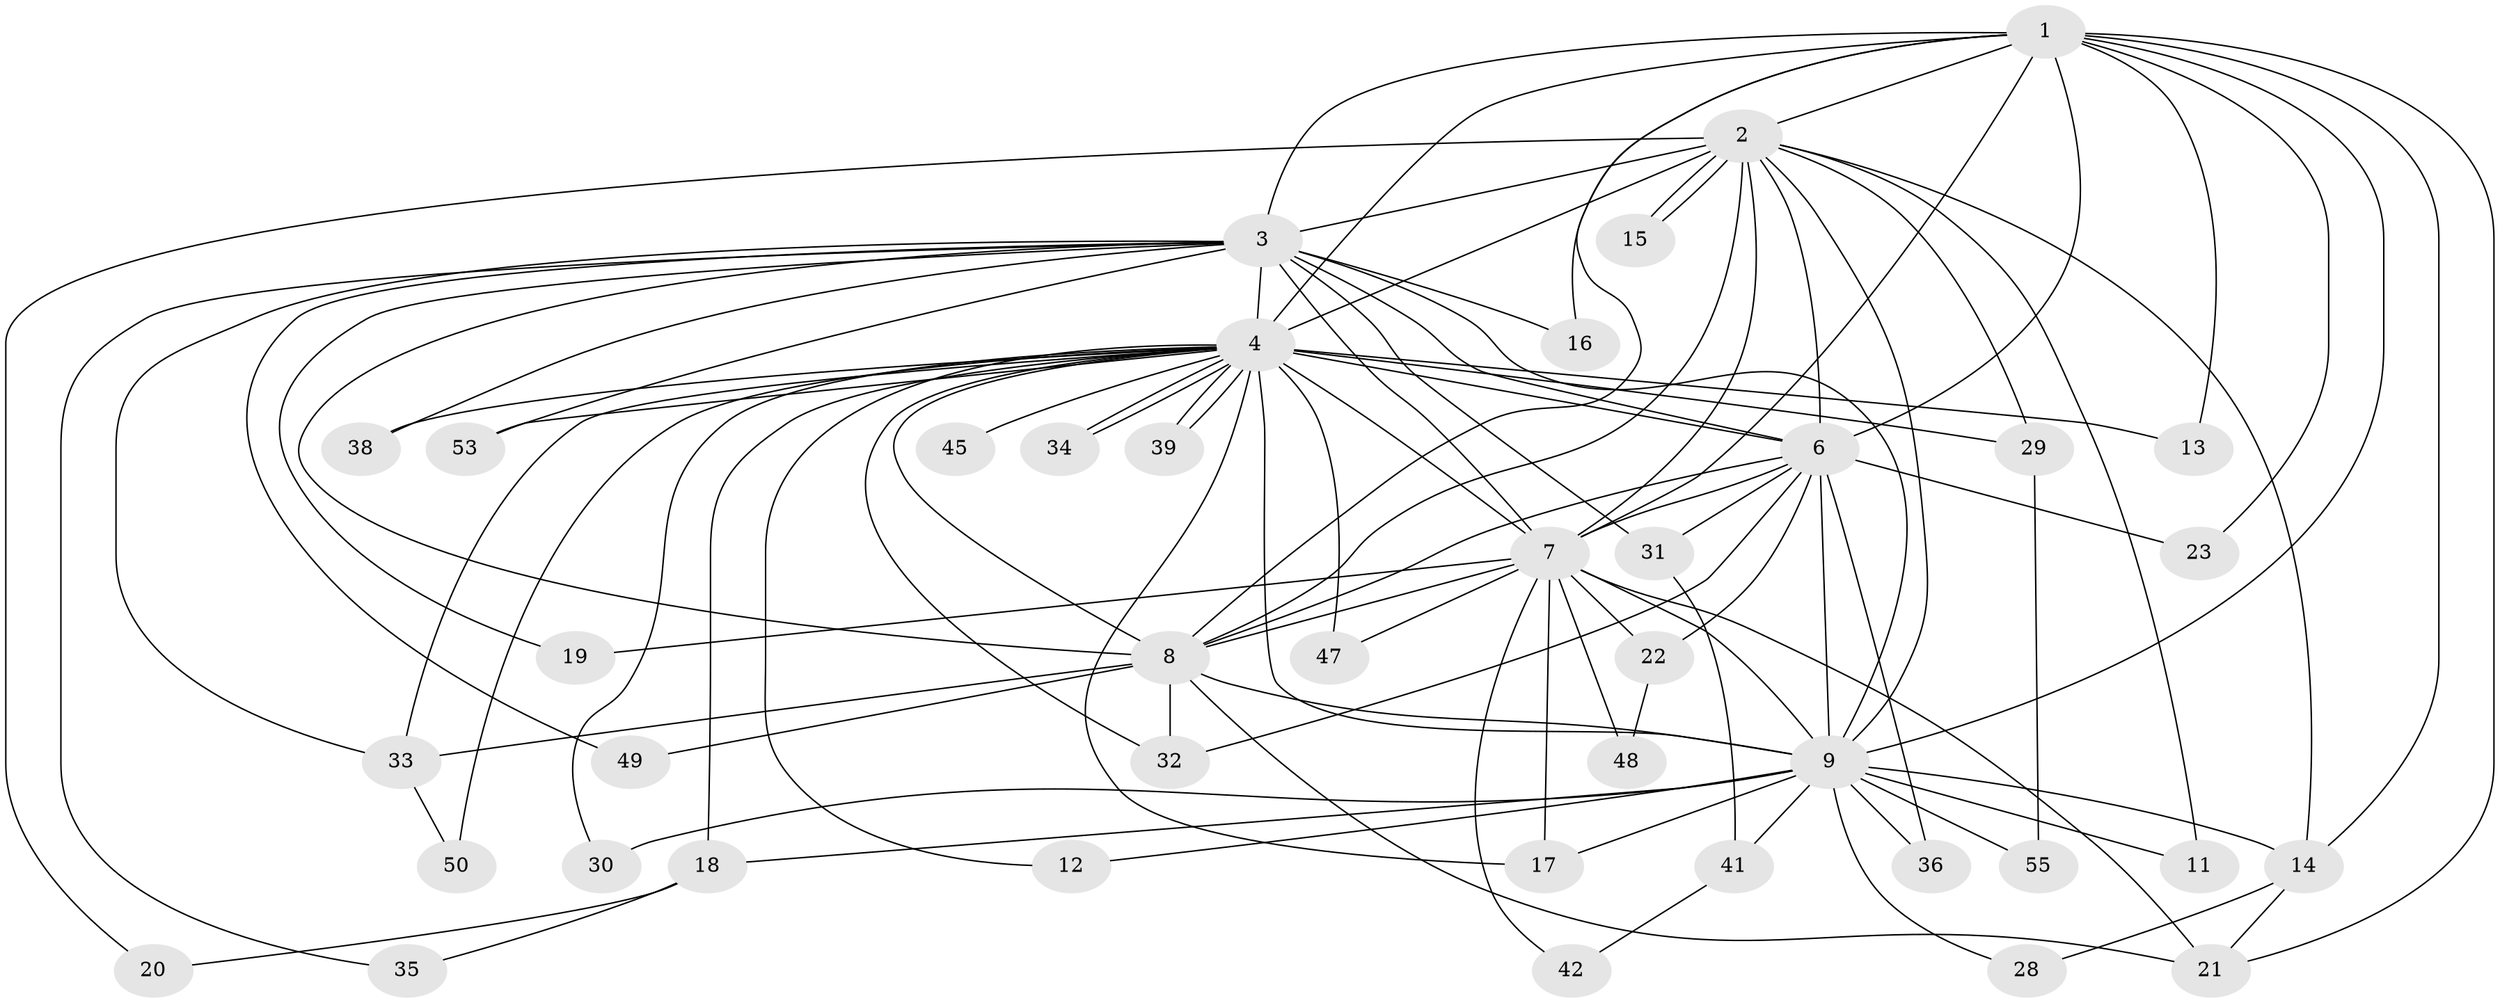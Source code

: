 // original degree distribution, {14: 0.05263157894736842, 16: 0.03508771929824561, 19: 0.017543859649122806, 18: 0.03508771929824561, 21: 0.017543859649122806, 13: 0.017543859649122806, 2: 0.5789473684210527, 5: 0.017543859649122806, 3: 0.14035087719298245, 4: 0.08771929824561403}
// Generated by graph-tools (version 1.1) at 2025/41/03/06/25 10:41:35]
// undirected, 41 vertices, 99 edges
graph export_dot {
graph [start="1"]
  node [color=gray90,style=filled];
  1 [super="+56"];
  2 [super="+51"];
  3 [super="+25"];
  4 [super="+5"];
  6 [super="+24"];
  7 [super="+10"];
  8 [super="+57"];
  9 [super="+26"];
  11;
  12;
  13;
  14 [super="+44"];
  15;
  16;
  17 [super="+37"];
  18;
  19;
  20;
  21 [super="+27"];
  22 [super="+52"];
  23;
  28;
  29 [super="+54"];
  30;
  31 [super="+40"];
  32 [super="+43"];
  33 [super="+46"];
  34;
  35;
  36;
  38;
  39;
  41;
  42;
  45;
  47;
  48;
  49;
  50;
  53;
  55;
  1 -- 2;
  1 -- 3;
  1 -- 4 [weight=2];
  1 -- 6;
  1 -- 7 [weight=2];
  1 -- 8;
  1 -- 9;
  1 -- 13;
  1 -- 14;
  1 -- 16;
  1 -- 23;
  1 -- 21;
  2 -- 3;
  2 -- 4 [weight=3];
  2 -- 6;
  2 -- 7 [weight=2];
  2 -- 8;
  2 -- 9;
  2 -- 11;
  2 -- 14;
  2 -- 15;
  2 -- 15;
  2 -- 20;
  2 -- 29;
  3 -- 4 [weight=3];
  3 -- 6;
  3 -- 7 [weight=2];
  3 -- 8;
  3 -- 9 [weight=2];
  3 -- 16;
  3 -- 19;
  3 -- 31 [weight=2];
  3 -- 33;
  3 -- 35;
  3 -- 49;
  3 -- 53;
  3 -- 38;
  4 -- 6 [weight=2];
  4 -- 7 [weight=4];
  4 -- 8 [weight=2];
  4 -- 9 [weight=2];
  4 -- 12;
  4 -- 34;
  4 -- 34;
  4 -- 39;
  4 -- 39;
  4 -- 50;
  4 -- 53;
  4 -- 13;
  4 -- 17;
  4 -- 18;
  4 -- 29 [weight=2];
  4 -- 30;
  4 -- 38;
  4 -- 45;
  4 -- 47;
  4 -- 33;
  4 -- 32;
  6 -- 7 [weight=3];
  6 -- 8 [weight=2];
  6 -- 9;
  6 -- 22;
  6 -- 23;
  6 -- 31;
  6 -- 32;
  6 -- 36;
  7 -- 8 [weight=2];
  7 -- 9 [weight=2];
  7 -- 22 [weight=2];
  7 -- 42;
  7 -- 47;
  7 -- 48;
  7 -- 19;
  7 -- 17;
  7 -- 21;
  8 -- 9;
  8 -- 21;
  8 -- 32;
  8 -- 33;
  8 -- 49;
  9 -- 11;
  9 -- 12;
  9 -- 17;
  9 -- 18;
  9 -- 30;
  9 -- 36;
  9 -- 41;
  9 -- 14;
  9 -- 28;
  9 -- 55;
  14 -- 21;
  14 -- 28;
  18 -- 20;
  18 -- 35;
  22 -- 48;
  29 -- 55;
  31 -- 41;
  33 -- 50;
  41 -- 42;
}
